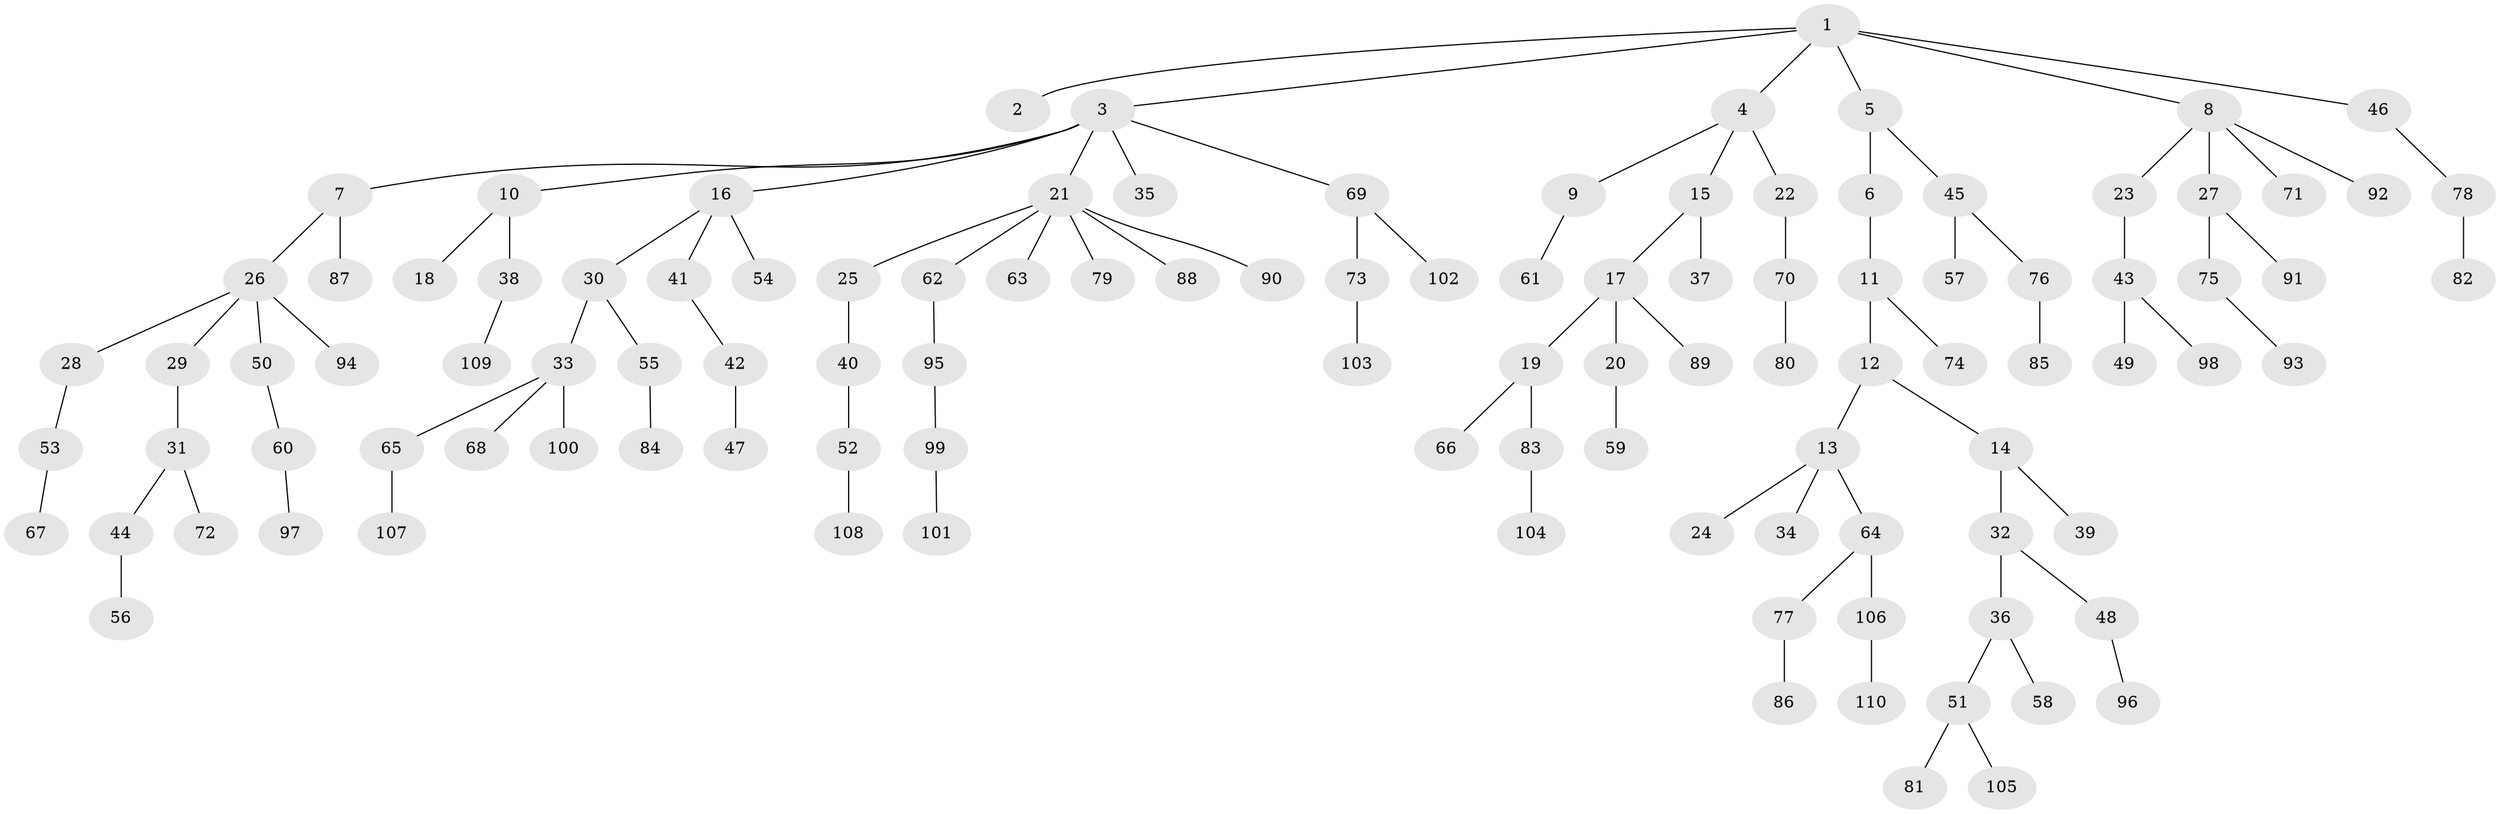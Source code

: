 // coarse degree distribution, {5: 0.07272727272727272, 2: 0.21818181818181817, 1: 0.6545454545454545, 3: 0.01818181818181818, 13: 0.01818181818181818, 12: 0.01818181818181818}
// Generated by graph-tools (version 1.1) at 2025/56/03/04/25 21:56:28]
// undirected, 110 vertices, 109 edges
graph export_dot {
graph [start="1"]
  node [color=gray90,style=filled];
  1;
  2;
  3;
  4;
  5;
  6;
  7;
  8;
  9;
  10;
  11;
  12;
  13;
  14;
  15;
  16;
  17;
  18;
  19;
  20;
  21;
  22;
  23;
  24;
  25;
  26;
  27;
  28;
  29;
  30;
  31;
  32;
  33;
  34;
  35;
  36;
  37;
  38;
  39;
  40;
  41;
  42;
  43;
  44;
  45;
  46;
  47;
  48;
  49;
  50;
  51;
  52;
  53;
  54;
  55;
  56;
  57;
  58;
  59;
  60;
  61;
  62;
  63;
  64;
  65;
  66;
  67;
  68;
  69;
  70;
  71;
  72;
  73;
  74;
  75;
  76;
  77;
  78;
  79;
  80;
  81;
  82;
  83;
  84;
  85;
  86;
  87;
  88;
  89;
  90;
  91;
  92;
  93;
  94;
  95;
  96;
  97;
  98;
  99;
  100;
  101;
  102;
  103;
  104;
  105;
  106;
  107;
  108;
  109;
  110;
  1 -- 2;
  1 -- 3;
  1 -- 4;
  1 -- 5;
  1 -- 8;
  1 -- 46;
  3 -- 7;
  3 -- 10;
  3 -- 16;
  3 -- 21;
  3 -- 35;
  3 -- 69;
  4 -- 9;
  4 -- 15;
  4 -- 22;
  5 -- 6;
  5 -- 45;
  6 -- 11;
  7 -- 26;
  7 -- 87;
  8 -- 23;
  8 -- 27;
  8 -- 71;
  8 -- 92;
  9 -- 61;
  10 -- 18;
  10 -- 38;
  11 -- 12;
  11 -- 74;
  12 -- 13;
  12 -- 14;
  13 -- 24;
  13 -- 34;
  13 -- 64;
  14 -- 32;
  14 -- 39;
  15 -- 17;
  15 -- 37;
  16 -- 30;
  16 -- 41;
  16 -- 54;
  17 -- 19;
  17 -- 20;
  17 -- 89;
  19 -- 66;
  19 -- 83;
  20 -- 59;
  21 -- 25;
  21 -- 62;
  21 -- 63;
  21 -- 79;
  21 -- 88;
  21 -- 90;
  22 -- 70;
  23 -- 43;
  25 -- 40;
  26 -- 28;
  26 -- 29;
  26 -- 50;
  26 -- 94;
  27 -- 75;
  27 -- 91;
  28 -- 53;
  29 -- 31;
  30 -- 33;
  30 -- 55;
  31 -- 44;
  31 -- 72;
  32 -- 36;
  32 -- 48;
  33 -- 65;
  33 -- 68;
  33 -- 100;
  36 -- 51;
  36 -- 58;
  38 -- 109;
  40 -- 52;
  41 -- 42;
  42 -- 47;
  43 -- 49;
  43 -- 98;
  44 -- 56;
  45 -- 57;
  45 -- 76;
  46 -- 78;
  48 -- 96;
  50 -- 60;
  51 -- 81;
  51 -- 105;
  52 -- 108;
  53 -- 67;
  55 -- 84;
  60 -- 97;
  62 -- 95;
  64 -- 77;
  64 -- 106;
  65 -- 107;
  69 -- 73;
  69 -- 102;
  70 -- 80;
  73 -- 103;
  75 -- 93;
  76 -- 85;
  77 -- 86;
  78 -- 82;
  83 -- 104;
  95 -- 99;
  99 -- 101;
  106 -- 110;
}
